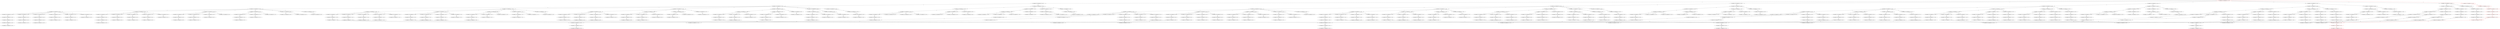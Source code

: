 strict digraph G {
  1 [ label="P8, udsRest=[5, 83], demRest=[0, 0, 0, 10, 5])" ];
  2 [ label="P9, udsRest=[5, 73], demRest=[0, 0, 0, 0, 5])" ];
  3 [ label="P7, udsRest=[5, 91], demRest=[0, 0, 8, 10, 5])" ];
  4 [ label="P6, udsRest=[5, 94], demRest=[0, 3, 8, 10, 5])" ];
  5 [ label="P5, udsRest=[5, 100], demRest=[6, 3, 8, 10, 5])" ];
  6 [ label="P4, udsRest=[5, 100], demRest=[6, 3, 8, 10, 5])" ];
  7 [ label="P7, udsRest=[4, 91], demRest=[0, 0, 8, 10, 4])" ];
  8 [ label="P8, udsRest=[4, 83], demRest=[0, 0, 0, 10, 4])" ];
  9 [ label="P6, udsRest=[4, 94], demRest=[0, 3, 8, 10, 4])" ];
  10 [ label="P5, udsRest=[4, 100], demRest=[6, 3, 8, 10, 4])" ];
  11 [ label="P7, udsRest=[3, 91], demRest=[0, 0, 8, 10, 3])" ];
  12 [ label="P8, udsRest=[3, 83], demRest=[0, 0, 0, 10, 3])" ];
  13 [ label="P6, udsRest=[3, 94], demRest=[0, 3, 8, 10, 3])" ];
  14 [ label="P5, udsRest=[3, 100], demRest=[6, 3, 8, 10, 3])" ];
  15 [ label="P6, udsRest=[2, 94], demRest=[0, 3, 8, 10, 2])" ];
  16 [ label="P7, udsRest=[2, 91], demRest=[0, 0, 8, 10, 2])" ];
  17 [ label="P5, udsRest=[2, 100], demRest=[6, 3, 8, 10, 2])" ];
  18 [ label="P6, udsRest=[1, 94], demRest=[0, 3, 8, 10, 1])" ];
  19 [ label="P7, udsRest=[1, 91], demRest=[0, 0, 8, 10, 1])" ];
  20 [ label="P5, udsRest=[1, 100], demRest=[6, 3, 8, 10, 1])" ];
  21 [ label="P5, udsRest=[0, 100], demRest=[6, 3, 8, 10, 0])" ];
  22 [ label="P6, udsRest=[0, 94], demRest=[0, 3, 8, 10, 0])" ];
  23 [ label="P3, udsRest=[5, 100], demRest=[6, 3, 8, 10, 5])" ];
  24 [ label="P7, udsRest=[4, 91], demRest=[0, 0, 8, 9, 5])" ];
  25 [ label="P8, udsRest=[4, 83], demRest=[0, 0, 0, 9, 5])" ];
  26 [ label="P6, udsRest=[4, 94], demRest=[0, 3, 8, 9, 5])" ];
  27 [ label="P5, udsRest=[4, 100], demRest=[6, 3, 8, 9, 5])" ];
  28 [ label="P4, udsRest=[4, 100], demRest=[6, 3, 8, 9, 5])" ];
  29 [ label="P6, udsRest=[3, 94], demRest=[0, 3, 8, 9, 4])" ];
  30 [ label="P7, udsRest=[3, 91], demRest=[0, 0, 8, 9, 4])" ];
  31 [ label="P5, udsRest=[3, 100], demRest=[6, 3, 8, 9, 4])" ];
  32 [ label="P6, udsRest=[2, 94], demRest=[0, 3, 8, 9, 3])" ];
  33 [ label="P7, udsRest=[2, 91], demRest=[0, 0, 8, 9, 3])" ];
  34 [ label="P5, udsRest=[2, 100], demRest=[6, 3, 8, 9, 3])" ];
  35 [ label="P6, udsRest=[1, 94], demRest=[0, 3, 8, 9, 2])" ];
  36 [ label="P7, udsRest=[1, 91], demRest=[0, 0, 8, 9, 2])" ];
  37 [ label="P5, udsRest=[1, 100], demRest=[6, 3, 8, 9, 2])" ];
  38 [ label="P5, udsRest=[0, 100], demRest=[6, 3, 8, 9, 1])" ];
  39 [ label="P6, udsRest=[0, 94], demRest=[0, 3, 8, 9, 1])" ];
  40 [ label="P6, udsRest=[3, 94], demRest=[0, 3, 8, 8, 5])" ];
  41 [ label="P7, udsRest=[3, 91], demRest=[0, 0, 8, 8, 5])" ];
  42 [ label="P5, udsRest=[3, 100], demRest=[6, 3, 8, 8, 5])" ];
  43 [ label="P4, udsRest=[3, 100], demRest=[6, 3, 8, 8, 5])" ];
  44 [ label="P6, udsRest=[2, 94], demRest=[0, 3, 8, 8, 4])" ];
  45 [ label="P7, udsRest=[2, 91], demRest=[0, 0, 8, 8, 4])" ];
  46 [ label="P5, udsRest=[2, 100], demRest=[6, 3, 8, 8, 4])" ];
  47 [ label="P5, udsRest=[1, 100], demRest=[6, 3, 8, 8, 3])" ];
  48 [ label="P6, udsRest=[1, 94], demRest=[0, 3, 8, 8, 3])" ];
  49 [ label="P5, udsRest=[0, 100], demRest=[6, 3, 8, 8, 2])" ];
  50 [ label="P6, udsRest=[2, 94], demRest=[0, 3, 8, 7, 5])" ];
  51 [ label="P7, udsRest=[2, 91], demRest=[0, 0, 8, 7, 5])" ];
  52 [ label="P5, udsRest=[2, 100], demRest=[6, 3, 8, 7, 5])" ];
  53 [ label="P4, udsRest=[2, 100], demRest=[6, 3, 8, 7, 5])" ];
  54 [ label="P5, udsRest=[1, 100], demRest=[6, 3, 8, 7, 4])" ];
  55 [ label="P6, udsRest=[1, 94], demRest=[0, 3, 8, 7, 4])" ];
  56 [ label="P5, udsRest=[0, 100], demRest=[6, 3, 8, 7, 3])" ];
  57 [ label="P4, udsRest=[1, 100], demRest=[6, 3, 8, 6, 5])" ];
  58 [ label="P5, udsRest=[1, 100], demRest=[6, 3, 8, 6, 5])" ];
  59 [ label="P5, udsRest=[0, 100], demRest=[6, 3, 8, 6, 4])" ];
  60 [ label="P4, udsRest=[0, 100], demRest=[6, 3, 8, 5, 5])" ];
  61 [ label="P5, udsRest=[0, 100], demRest=[6, 3, 8, 5, 5])" ];
  62 [ label="P2, udsRest=[5, 100], demRest=[6, 3, 8, 10, 5])" ];
  63 [ label="P7, udsRest=[4, 91], demRest=[0, 0, 7, 10, 5])" ];
  64 [ label="P8, udsRest=[4, 84], demRest=[0, 0, 0, 10, 5])" ];
  65 [ label="P6, udsRest=[4, 94], demRest=[0, 3, 7, 10, 5])" ];
  66 [ label="P5, udsRest=[4, 100], demRest=[6, 3, 7, 10, 5])" ];
  67 [ label="P4, udsRest=[4, 100], demRest=[6, 3, 7, 10, 5])" ];
  68 [ label="P7, udsRest=[3, 91], demRest=[0, 0, 7, 10, 4])" ];
  69 [ label="P8, udsRest=[3, 84], demRest=[0, 0, 0, 10, 4])" ];
  70 [ label="P6, udsRest=[3, 94], demRest=[0, 3, 7, 10, 4])" ];
  71 [ label="P5, udsRest=[3, 100], demRest=[6, 3, 7, 10, 4])" ];
  72 [ label="P6, udsRest=[2, 94], demRest=[0, 3, 7, 10, 3])" ];
  73 [ label="P7, udsRest=[2, 91], demRest=[0, 0, 7, 10, 3])" ];
  74 [ label="P5, udsRest=[2, 100], demRest=[6, 3, 7, 10, 3])" ];
  75 [ label="P6, udsRest=[1, 94], demRest=[0, 3, 7, 10, 2])" ];
  76 [ label="P7, udsRest=[1, 91], demRest=[0, 0, 7, 10, 2])" ];
  77 [ label="P5, udsRest=[1, 100], demRest=[6, 3, 7, 10, 2])" ];
  78 [ label="P5, udsRest=[0, 100], demRest=[6, 3, 7, 10, 1])" ];
  79 [ label="P6, udsRest=[0, 94], demRest=[0, 3, 7, 10, 1])" ];
  80 [ label="P3, udsRest=[4, 100], demRest=[6, 3, 7, 10, 5])" ];
  81 [ label="P7, udsRest=[3, 91], demRest=[0, 0, 7, 9, 5])" ];
  82 [ label="P8, udsRest=[3, 84], demRest=[0, 0, 0, 9, 5])" ];
  83 [ label="P6, udsRest=[3, 94], demRest=[0, 3, 7, 9, 5])" ];
  84 [ label="P5, udsRest=[3, 100], demRest=[6, 3, 7, 9, 5])" ];
  85 [ label="P4, udsRest=[3, 100], demRest=[6, 3, 7, 9, 5])" ];
  86 [ label="P6, udsRest=[2, 94], demRest=[0, 3, 7, 9, 4])" ];
  87 [ label="P7, udsRest=[2, 91], demRest=[0, 0, 7, 9, 4])" ];
  88 [ label="P5, udsRest=[2, 100], demRest=[6, 3, 7, 9, 4])" ];
  89 [ label="P6, udsRest=[1, 94], demRest=[0, 3, 7, 9, 3])" ];
  90 [ label="P7, udsRest=[1, 91], demRest=[0, 0, 7, 9, 3])" ];
  91 [ label="P5, udsRest=[1, 100], demRest=[6, 3, 7, 9, 3])" ];
  92 [ label="P5, udsRest=[0, 100], demRest=[6, 3, 7, 9, 2])" ];
  93 [ label="P6, udsRest=[0, 94], demRest=[0, 3, 7, 9, 2])" ];
  94 [ label="P6, udsRest=[2, 94], demRest=[0, 3, 7, 8, 5])" ];
  95 [ label="P7, udsRest=[2, 91], demRest=[0, 0, 7, 8, 5])" ];
  96 [ label="P5, udsRest=[2, 100], demRest=[6, 3, 7, 8, 5])" ];
  97 [ label="P4, udsRest=[2, 100], demRest=[6, 3, 7, 8, 5])" ];
  98 [ label="P5, udsRest=[1, 100], demRest=[6, 3, 7, 8, 4])" ];
  99 [ label="P6, udsRest=[1, 94], demRest=[0, 3, 7, 8, 4])" ];
  100 [ label="P5, udsRest=[0, 100], demRest=[6, 3, 7, 8, 3])" ];
  101 [ label="P5, udsRest=[1, 100], demRest=[6, 3, 7, 7, 5])" ];
  102 [ label="P6, udsRest=[1, 94], demRest=[0, 3, 7, 7, 5])" ];
  103 [ label="P4, udsRest=[1, 100], demRest=[6, 3, 7, 7, 5])" ];
  104 [ label="P5, udsRest=[0, 100], demRest=[6, 3, 7, 7, 4])" ];
  105 [ label="P4, udsRest=[0, 100], demRest=[6, 3, 7, 6, 5])" ];
  106 [ label="P5, udsRest=[0, 100], demRest=[6, 3, 7, 6, 5])" ];
  107 [ label="P7, udsRest=[3, 91], demRest=[0, 0, 6, 10, 5])" ];
  108 [ label="P8, udsRest=[3, 85], demRest=[0, 0, 0, 10, 5])" ];
  109 [ label="P6, udsRest=[3, 94], demRest=[0, 3, 6, 10, 5])" ];
  110 [ label="P5, udsRest=[3, 100], demRest=[6, 3, 6, 10, 5])" ];
  111 [ label="P4, udsRest=[3, 100], demRest=[6, 3, 6, 10, 5])" ];
  112 [ label="P6, udsRest=[2, 94], demRest=[0, 3, 6, 10, 4])" ];
  113 [ label="P7, udsRest=[2, 91], demRest=[0, 0, 6, 10, 4])" ];
  114 [ label="P5, udsRest=[2, 100], demRest=[6, 3, 6, 10, 4])" ];
  115 [ label="P6, udsRest=[1, 94], demRest=[0, 3, 6, 10, 3])" ];
  116 [ label="P7, udsRest=[1, 91], demRest=[0, 0, 6, 10, 3])" ];
  117 [ label="P5, udsRest=[1, 100], demRest=[6, 3, 6, 10, 3])" ];
  118 [ label="P5, udsRest=[0, 100], demRest=[6, 3, 6, 10, 2])" ];
  119 [ label="P6, udsRest=[0, 94], demRest=[0, 3, 6, 10, 2])" ];
  120 [ label="P3, udsRest=[3, 100], demRest=[6, 3, 6, 10, 5])" ];
  121 [ label="P6, udsRest=[2, 94], demRest=[0, 3, 6, 9, 5])" ];
  122 [ label="P7, udsRest=[2, 91], demRest=[0, 0, 6, 9, 5])" ];
  123 [ label="P5, udsRest=[2, 100], demRest=[6, 3, 6, 9, 5])" ];
  124 [ label="P4, udsRest=[2, 100], demRest=[6, 3, 6, 9, 5])" ];
  125 [ label="P6, udsRest=[1, 94], demRest=[0, 3, 6, 9, 4])" ];
  126 [ label="P7, udsRest=[1, 91], demRest=[0, 0, 6, 9, 4])" ];
  127 [ label="P5, udsRest=[1, 100], demRest=[6, 3, 6, 9, 4])" ];
  128 [ label="P5, udsRest=[0, 100], demRest=[6, 3, 6, 9, 3])" ];
  129 [ label="P6, udsRest=[0, 94], demRest=[0, 3, 6, 9, 3])" ];
  130 [ label="P5, udsRest=[1, 100], demRest=[6, 3, 6, 8, 5])" ];
  131 [ label="P6, udsRest=[1, 94], demRest=[0, 3, 6, 8, 5])" ];
  132 [ label="P4, udsRest=[1, 100], demRest=[6, 3, 6, 8, 5])" ];
  133 [ label="P5, udsRest=[0, 100], demRest=[6, 3, 6, 8, 4])" ];
  134 [ label="P4, udsRest=[0, 100], demRest=[6, 3, 6, 7, 5])" ];
  135 [ label="P5, udsRest=[0, 100], demRest=[6, 3, 6, 7, 5])" ];
  136 [ label="P7, udsRest=[2, 91], demRest=[0, 0, 5, 10, 5])" ];
  137 [ label="P8, udsRest=[2, 86], demRest=[0, 0, 0, 10, 5])" ];
  138 [ label="P6, udsRest=[2, 94], demRest=[0, 3, 5, 10, 5])" ];
  139 [ label="P5, udsRest=[2, 100], demRest=[6, 3, 5, 10, 5])" ];
  140 [ label="P4, udsRest=[2, 100], demRest=[6, 3, 5, 10, 5])" ];
  141 [ label="P6, udsRest=[1, 94], demRest=[0, 3, 5, 10, 4])" ];
  142 [ label="P7, udsRest=[1, 91], demRest=[0, 0, 5, 10, 4])" ];
  143 [ label="P5, udsRest=[1, 100], demRest=[6, 3, 5, 10, 4])" ];
  144 [ label="P5, udsRest=[0, 100], demRest=[6, 3, 5, 10, 3])" ];
  145 [ label="P6, udsRest=[0, 94], demRest=[0, 3, 5, 10, 3])" ];
  146 [ label="P3, udsRest=[2, 100], demRest=[6, 3, 5, 10, 5])" ];
  147 [ label="P6, udsRest=[1, 94], demRest=[0, 3, 5, 9, 5])" ];
  148 [ label="P7, udsRest=[1, 91], demRest=[0, 0, 5, 9, 5])" ];
  149 [ label="P5, udsRest=[1, 100], demRest=[6, 3, 5, 9, 5])" ];
  150 [ label="P4, udsRest=[1, 100], demRest=[6, 3, 5, 9, 5])" ];
  151 [ label="P5, udsRest=[0, 100], demRest=[6, 3, 5, 9, 4])" ];
  152 [ label="P6, udsRest=[0, 94], demRest=[0, 3, 5, 9, 4])" ];
  153 [ label="P4, udsRest=[0, 100], demRest=[6, 3, 5, 8, 5])" ];
  154 [ label="P5, udsRest=[0, 100], demRest=[6, 3, 5, 8, 5])" ];
  155 [ label="P6, udsRest=[1, 94], demRest=[0, 3, 4, 10, 5])" ];
  156 [ label="P7, udsRest=[1, 91], demRest=[0, 0, 4, 10, 5])" ];
  157 [ label="P5, udsRest=[1, 100], demRest=[6, 3, 4, 10, 5])" ];
  158 [ label="P4, udsRest=[1, 100], demRest=[6, 3, 4, 10, 5])" ];
  159 [ label="P5, udsRest=[0, 100], demRest=[6, 3, 4, 10, 4])" ];
  160 [ label="P6, udsRest=[0, 94], demRest=[0, 3, 4, 10, 4])" ];
  161 [ label="P3, udsRest=[1, 100], demRest=[6, 3, 4, 10, 5])" ];
  162 [ label="P5, udsRest=[0, 100], demRest=[6, 3, 4, 9, 5])" ];
  163 [ label="P6, udsRest=[0, 94], demRest=[0, 3, 4, 9, 5])" ];
  164 [ label="P4, udsRest=[0, 100], demRest=[6, 3, 4, 9, 5])" ];
  165 [ label="P5, udsRest=[0, 100], demRest=[6, 3, 3, 10, 5])" ];
  166 [ label="P6, udsRest=[0, 94], demRest=[0, 3, 3, 10, 5])" ];
  167 [ label="P4, udsRest=[0, 100], demRest=[6, 3, 3, 10, 5])" ];
  168 [ label="P3, udsRest=[0, 100], demRest=[6, 3, 3, 10, 5])" ];
  169 [ label="P1, udsRest=[5, 100], demRest=[6, 3, 8, 10, 5])" ];
  170 [ label="P6, udsRest=[4, 94], demRest=[0, 2, 8, 10, 5])" ];
  171 [ label="P7, udsRest=[4, 92], demRest=[0, 0, 8, 10, 5])" ];
  172 [ label="P5, udsRest=[4, 100], demRest=[6, 2, 8, 10, 5])" ];
  173 [ label="P4, udsRest=[4, 100], demRest=[6, 2, 8, 10, 5])" ];
  174 [ label="P5, udsRest=[3, 100], demRest=[6, 2, 8, 10, 4])" ];
  175 [ label="P5, udsRest=[2, 100], demRest=[6, 2, 8, 10, 3])" ];
  176 [ label="P5, udsRest=[1, 100], demRest=[6, 2, 8, 10, 2])" ];
  177 [ label="P3, udsRest=[4, 100], demRest=[6, 2, 8, 10, 5])" ];
  178 [ label="P4, udsRest=[3, 100], demRest=[6, 2, 8, 9, 5])" ];
  179 [ label="P5, udsRest=[3, 100], demRest=[6, 2, 8, 9, 5])" ];
  180 [ label="P5, udsRest=[2, 100], demRest=[6, 2, 8, 9, 4])" ];
  181 [ label="P4, udsRest=[2, 100], demRest=[6, 2, 8, 8, 5])" ];
  182 [ label="P5, udsRest=[2, 100], demRest=[6, 2, 8, 8, 5])" ];
  183 [ label="P2, udsRest=[4, 100], demRest=[6, 2, 8, 10, 5])" ];
  184 [ label="P4, udsRest=[3, 100], demRest=[6, 2, 7, 10, 5])" ];
  185 [ label="P5, udsRest=[3, 100], demRest=[6, 2, 7, 10, 5])" ];
  186 [ label="P5, udsRest=[2, 100], demRest=[6, 2, 7, 10, 4])" ];
  187 [ label="P5, udsRest=[1, 100], demRest=[6, 2, 7, 10, 3])" ];
  188 [ label="P3, udsRest=[3, 100], demRest=[6, 2, 7, 10, 5])" ];
  189 [ label="P4, udsRest=[2, 100], demRest=[6, 2, 7, 9, 5])" ];
  190 [ label="P5, udsRest=[2, 100], demRest=[6, 2, 7, 9, 5])" ];
  191 [ label="P4, udsRest=[2, 100], demRest=[6, 2, 6, 10, 5])" ];
  192 [ label="P5, udsRest=[2, 100], demRest=[6, 2, 6, 10, 5])" ];
  193 [ label="P5, udsRest=[1, 100], demRest=[6, 2, 6, 10, 4])" ];
  194 [ label="P3, udsRest=[2, 100], demRest=[6, 2, 6, 10, 5])" ];
  195 [ label="P4, udsRest=[1, 100], demRest=[6, 2, 5, 10, 5])" ];
  196 [ label="P5, udsRest=[1, 100], demRest=[6, 2, 5, 10, 5])" ];
  197 [ label="P3, udsRest=[1, 100], demRest=[6, 2, 5, 10, 5])" ];
  198 [ color="red" label="P0, udsRest=[5, 100], demRest=[6, 3, 8, 10, 5])" ];
  199 [ label="P9, udsRest=[4, 74], demRest=[0, 0, 0, 0, 5])" ];
  200 [ label="P10, udsRest=[4, 69], demRest=[0, 0, 0, 0, 0])" ];
  201 [ label="P6, udsRest=[4, 95], demRest=[0, 3, 8, 10, 5])" ];
  202 [ label="P5, udsRest=[4, 100], demRest=[5, 3, 8, 10, 5])" ];
  203 [ label="P4, udsRest=[4, 100], demRest=[5, 3, 8, 10, 5])" ];
  204 [ label="P7, udsRest=[3, 92], demRest=[0, 0, 8, 10, 4])" ];
  205 [ label="P6, udsRest=[3, 95], demRest=[0, 3, 8, 10, 4])" ];
  206 [ label="P5, udsRest=[3, 100], demRest=[5, 3, 8, 10, 4])" ];
  207 [ label="P7, udsRest=[2, 92], demRest=[0, 0, 8, 10, 3])" ];
  208 [ label="P8, udsRest=[2, 84], demRest=[0, 0, 0, 10, 3])" ];
  209 [ label="P6, udsRest=[2, 95], demRest=[0, 3, 8, 10, 3])" ];
  210 [ label="P5, udsRest=[2, 100], demRest=[5, 3, 8, 10, 3])" ];
  211 [ label="P6, udsRest=[1, 95], demRest=[0, 3, 8, 10, 2])" ];
  212 [ label="P7, udsRest=[1, 92], demRest=[0, 0, 8, 10, 2])" ];
  213 [ label="P5, udsRest=[1, 100], demRest=[5, 3, 8, 10, 2])" ];
  214 [ label="P6, udsRest=[0, 95], demRest=[0, 3, 8, 10, 1])" ];
  215 [ label="P7, udsRest=[0, 92], demRest=[0, 0, 8, 10, 1])" ];
  216 [ label="P5, udsRest=[0, 100], demRest=[5, 3, 8, 10, 1])" ];
  217 [ label="P3, udsRest=[4, 100], demRest=[5, 3, 8, 10, 5])" ];
  218 [ label="P7, udsRest=[3, 92], demRest=[0, 0, 8, 9, 5])" ];
  219 [ label="P6, udsRest=[3, 95], demRest=[0, 3, 8, 9, 5])" ];
  220 [ label="P5, udsRest=[3, 100], demRest=[5, 3, 8, 9, 5])" ];
  221 [ label="P4, udsRest=[3, 100], demRest=[5, 3, 8, 9, 5])" ];
  222 [ label="P6, udsRest=[2, 95], demRest=[0, 3, 8, 9, 4])" ];
  223 [ label="P7, udsRest=[2, 92], demRest=[0, 0, 8, 9, 4])" ];
  224 [ label="P5, udsRest=[2, 100], demRest=[5, 3, 8, 9, 4])" ];
  225 [ label="P6, udsRest=[1, 95], demRest=[0, 3, 8, 9, 3])" ];
  226 [ label="P7, udsRest=[1, 92], demRest=[0, 0, 8, 9, 3])" ];
  227 [ label="P5, udsRest=[1, 100], demRest=[5, 3, 8, 9, 3])" ];
  228 [ label="P6, udsRest=[0, 95], demRest=[0, 3, 8, 9, 2])" ];
  229 [ label="P7, udsRest=[0, 92], demRest=[0, 0, 8, 9, 2])" ];
  230 [ label="P5, udsRest=[0, 100], demRest=[5, 3, 8, 9, 2])" ];
  231 [ label="P6, udsRest=[2, 95], demRest=[0, 3, 8, 8, 5])" ];
  232 [ label="P7, udsRest=[2, 92], demRest=[0, 0, 8, 8, 5])" ];
  233 [ label="P5, udsRest=[2, 100], demRest=[5, 3, 8, 8, 5])" ];
  234 [ label="P4, udsRest=[2, 100], demRest=[5, 3, 8, 8, 5])" ];
  235 [ label="P6, udsRest=[1, 95], demRest=[0, 3, 8, 8, 4])" ];
  236 [ label="P7, udsRest=[1, 92], demRest=[0, 0, 8, 8, 4])" ];
  237 [ label="P5, udsRest=[1, 100], demRest=[5, 3, 8, 8, 4])" ];
  238 [ label="P5, udsRest=[0, 100], demRest=[5, 3, 8, 8, 3])" ];
  239 [ label="P6, udsRest=[0, 95], demRest=[0, 3, 8, 8, 3])" ];
  240 [ label="P6, udsRest=[1, 95], demRest=[0, 3, 8, 7, 5])" ];
  241 [ label="P7, udsRest=[1, 92], demRest=[0, 0, 8, 7, 5])" ];
  242 [ label="P5, udsRest=[1, 100], demRest=[5, 3, 8, 7, 5])" ];
  243 [ label="P4, udsRest=[1, 100], demRest=[5, 3, 8, 7, 5])" ];
  244 [ label="P5, udsRest=[0, 100], demRest=[5, 3, 8, 7, 4])" ];
  245 [ label="P6, udsRest=[0, 95], demRest=[0, 3, 8, 7, 4])" ];
  246 [ label="P4, udsRest=[0, 100], demRest=[5, 3, 8, 6, 5])" ];
  247 [ label="P5, udsRest=[0, 100], demRest=[5, 3, 8, 6, 5])" ];
  248 [ label="P2, udsRest=[4, 100], demRest=[5, 3, 8, 10, 5])" ];
  249 [ label="P7, udsRest=[3, 92], demRest=[0, 0, 7, 10, 5])" ];
  250 [ label="P6, udsRest=[3, 95], demRest=[0, 3, 7, 10, 5])" ];
  251 [ label="P5, udsRest=[3, 100], demRest=[5, 3, 7, 10, 5])" ];
  252 [ label="P4, udsRest=[3, 100], demRest=[5, 3, 7, 10, 5])" ];
  253 [ label="P7, udsRest=[2, 92], demRest=[0, 0, 7, 10, 4])" ];
  254 [ label="P8, udsRest=[2, 85], demRest=[0, 0, 0, 10, 4])" ];
  255 [ label="P6, udsRest=[2, 95], demRest=[0, 3, 7, 10, 4])" ];
  256 [ label="P5, udsRest=[2, 100], demRest=[5, 3, 7, 10, 4])" ];
  257 [ label="P6, udsRest=[1, 95], demRest=[0, 3, 7, 10, 3])" ];
  258 [ label="P7, udsRest=[1, 92], demRest=[0, 0, 7, 10, 3])" ];
  259 [ label="P5, udsRest=[1, 100], demRest=[5, 3, 7, 10, 3])" ];
  260 [ label="P6, udsRest=[0, 95], demRest=[0, 3, 7, 10, 2])" ];
  261 [ label="P7, udsRest=[0, 92], demRest=[0, 0, 7, 10, 2])" ];
  262 [ label="P5, udsRest=[0, 100], demRest=[5, 3, 7, 10, 2])" ];
  263 [ label="P3, udsRest=[3, 100], demRest=[5, 3, 7, 10, 5])" ];
  264 [ label="P7, udsRest=[2, 92], demRest=[0, 0, 7, 9, 5])" ];
  265 [ label="P8, udsRest=[2, 85], demRest=[0, 0, 0, 9, 5])" ];
  266 [ label="P6, udsRest=[2, 95], demRest=[0, 3, 7, 9, 5])" ];
  267 [ label="P5, udsRest=[2, 100], demRest=[5, 3, 7, 9, 5])" ];
  268 [ label="P4, udsRest=[2, 100], demRest=[5, 3, 7, 9, 5])" ];
  269 [ label="P6, udsRest=[1, 95], demRest=[0, 3, 7, 9, 4])" ];
  270 [ label="P7, udsRest=[1, 92], demRest=[0, 0, 7, 9, 4])" ];
  271 [ label="P5, udsRest=[1, 100], demRest=[5, 3, 7, 9, 4])" ];
  272 [ label="P6, udsRest=[0, 95], demRest=[0, 3, 7, 9, 3])" ];
  273 [ label="P7, udsRest=[0, 92], demRest=[0, 0, 7, 9, 3])" ];
  274 [ label="P5, udsRest=[0, 100], demRest=[5, 3, 7, 9, 3])" ];
  275 [ label="P6, udsRest=[1, 95], demRest=[0, 3, 7, 8, 5])" ];
  276 [ label="P7, udsRest=[1, 92], demRest=[0, 0, 7, 8, 5])" ];
  277 [ label="P5, udsRest=[1, 100], demRest=[5, 3, 7, 8, 5])" ];
  278 [ label="P4, udsRest=[1, 100], demRest=[5, 3, 7, 8, 5])" ];
  279 [ label="P5, udsRest=[0, 100], demRest=[5, 3, 7, 8, 4])" ];
  280 [ label="P6, udsRest=[0, 95], demRest=[0, 3, 7, 8, 4])" ];
  281 [ label="P5, udsRest=[0, 100], demRest=[5, 3, 7, 7, 5])" ];
  282 [ label="P6, udsRest=[0, 95], demRest=[0, 3, 7, 7, 5])" ];
  283 [ label="P4, udsRest=[0, 100], demRest=[5, 3, 7, 7, 5])" ];
  284 [ label="P7, udsRest=[2, 92], demRest=[0, 0, 6, 10, 5])" ];
  285 [ label="P6, udsRest=[2, 95], demRest=[0, 3, 6, 10, 5])" ];
  286 [ label="P5, udsRest=[2, 100], demRest=[5, 3, 6, 10, 5])" ];
  287 [ label="P4, udsRest=[2, 100], demRest=[5, 3, 6, 10, 5])" ];
  288 [ label="P6, udsRest=[1, 95], demRest=[0, 3, 6, 10, 4])" ];
  289 [ label="P7, udsRest=[1, 92], demRest=[0, 0, 6, 10, 4])" ];
  290 [ label="P5, udsRest=[1, 100], demRest=[5, 3, 6, 10, 4])" ];
  291 [ label="P6, udsRest=[0, 95], demRest=[0, 3, 6, 10, 3])" ];
  292 [ label="P7, udsRest=[0, 92], demRest=[0, 0, 6, 10, 3])" ];
  293 [ label="P5, udsRest=[0, 100], demRest=[5, 3, 6, 10, 3])" ];
  294 [ label="P3, udsRest=[2, 100], demRest=[5, 3, 6, 10, 5])" ];
  295 [ label="P6, udsRest=[1, 95], demRest=[0, 3, 6, 9, 5])" ];
  296 [ label="P7, udsRest=[1, 92], demRest=[0, 0, 6, 9, 5])" ];
  297 [ label="P5, udsRest=[1, 100], demRest=[5, 3, 6, 9, 5])" ];
  298 [ label="P4, udsRest=[1, 100], demRest=[5, 3, 6, 9, 5])" ];
  299 [ label="P6, udsRest=[0, 95], demRest=[0, 3, 6, 9, 4])" ];
  300 [ label="P7, udsRest=[0, 92], demRest=[0, 0, 6, 9, 4])" ];
  301 [ label="P5, udsRest=[0, 100], demRest=[5, 3, 6, 9, 4])" ];
  302 [ label="P5, udsRest=[0, 100], demRest=[5, 3, 6, 8, 5])" ];
  303 [ label="P6, udsRest=[0, 95], demRest=[0, 3, 6, 8, 5])" ];
  304 [ label="P4, udsRest=[0, 100], demRest=[5, 3, 6, 8, 5])" ];
  305 [ label="P7, udsRest=[1, 92], demRest=[0, 0, 5, 10, 5])" ];
  306 [ label="P8, udsRest=[1, 87], demRest=[0, 0, 0, 10, 5])" ];
  307 [ label="P6, udsRest=[1, 95], demRest=[0, 3, 5, 10, 5])" ];
  308 [ label="P5, udsRest=[1, 100], demRest=[5, 3, 5, 10, 5])" ];
  309 [ label="P4, udsRest=[1, 100], demRest=[5, 3, 5, 10, 5])" ];
  310 [ label="P6, udsRest=[0, 95], demRest=[0, 3, 5, 10, 4])" ];
  311 [ label="P7, udsRest=[0, 92], demRest=[0, 0, 5, 10, 4])" ];
  312 [ label="P5, udsRest=[0, 100], demRest=[5, 3, 5, 10, 4])" ];
  313 [ label="P3, udsRest=[1, 100], demRest=[5, 3, 5, 10, 5])" ];
  314 [ label="P6, udsRest=[0, 95], demRest=[0, 3, 5, 9, 5])" ];
  315 [ label="P7, udsRest=[0, 92], demRest=[0, 0, 5, 9, 5])" ];
  316 [ label="P5, udsRest=[0, 100], demRest=[5, 3, 5, 9, 5])" ];
  317 [ label="P4, udsRest=[0, 100], demRest=[5, 3, 5, 9, 5])" ];
  318 [ label="P6, udsRest=[0, 95], demRest=[0, 3, 4, 10, 5])" ];
  319 [ label="P7, udsRest=[0, 92], demRest=[0, 0, 4, 10, 5])" ];
  320 [ label="P5, udsRest=[0, 100], demRest=[5, 3, 4, 10, 5])" ];
  321 [ label="P4, udsRest=[0, 100], demRest=[5, 3, 4, 10, 5])" ];
  322 [ label="P3, udsRest=[0, 100], demRest=[5, 3, 4, 10, 5])" ];
  323 [ label="P1, udsRest=[4, 100], demRest=[5, 3, 8, 10, 5])" ];
  324 [ label="P6, udsRest=[3, 95], demRest=[0, 2, 8, 10, 5])" ];
  325 [ label="P7, udsRest=[3, 93], demRest=[0, 0, 8, 10, 5])" ];
  326 [ label="P5, udsRest=[3, 100], demRest=[5, 2, 8, 10, 5])" ];
  327 [ label="P4, udsRest=[3, 100], demRest=[5, 2, 8, 10, 5])" ];
  328 [ label="P5, udsRest=[2, 100], demRest=[5, 2, 8, 10, 4])" ];
  329 [ label="P5, udsRest=[1, 100], demRest=[5, 2, 8, 10, 3])" ];
  330 [ label="P3, udsRest=[3, 100], demRest=[5, 2, 8, 10, 5])" ];
  331 [ label="P4, udsRest=[2, 100], demRest=[5, 2, 8, 9, 5])" ];
  332 [ label="P5, udsRest=[2, 100], demRest=[5, 2, 8, 9, 5])" ];
  333 [ label="P5, udsRest=[1, 100], demRest=[5, 2, 8, 9, 4])" ];
  334 [ label="P2, udsRest=[3, 100], demRest=[5, 2, 8, 10, 5])" ];
  335 [ label="P4, udsRest=[2, 100], demRest=[5, 2, 7, 10, 5])" ];
  336 [ label="P5, udsRest=[2, 100], demRest=[5, 2, 7, 10, 5])" ];
  337 [ label="P5, udsRest=[1, 100], demRest=[5, 2, 7, 10, 4])" ];
  338 [ label="P3, udsRest=[2, 100], demRest=[5, 2, 7, 10, 5])" ];
  339 [ label="P4, udsRest=[1, 100], demRest=[5, 2, 7, 9, 5])" ];
  340 [ label="P5, udsRest=[1, 100], demRest=[5, 2, 7, 9, 5])" ];
  341 [ label="P4, udsRest=[1, 100], demRest=[5, 2, 6, 10, 5])" ];
  342 [ label="P5, udsRest=[1, 100], demRest=[5, 2, 6, 10, 5])" ];
  343 [ label="P3, udsRest=[1, 100], demRest=[5, 2, 6, 10, 5])" ];
  344 [ label="P9, udsRest=[3, 75], demRest=[0, 0, 0, 0, 5])" ];
  345 [ label="P10, udsRest=[3, 70], demRest=[0, 0, 0, 0, 0])" ];
  346 [ label="P6, udsRest=[3, 96], demRest=[0, 3, 8, 10, 5])" ];
  347 [ label="P5, udsRest=[3, 100], demRest=[4, 3, 8, 10, 5])" ];
  348 [ label="P4, udsRest=[3, 100], demRest=[4, 3, 8, 10, 5])" ];
  349 [ label="P7, udsRest=[2, 93], demRest=[0, 0, 8, 10, 4])" ];
  350 [ label="P6, udsRest=[2, 96], demRest=[0, 3, 8, 10, 4])" ];
  351 [ label="P5, udsRest=[2, 100], demRest=[4, 3, 8, 10, 4])" ];
  352 [ label="P7, udsRest=[1, 93], demRest=[0, 0, 8, 10, 3])" ];
  353 [ label="P8, udsRest=[1, 85], demRest=[0, 0, 0, 10, 3])" ];
  354 [ label="P6, udsRest=[1, 96], demRest=[0, 3, 8, 10, 3])" ];
  355 [ label="P5, udsRest=[1, 100], demRest=[4, 3, 8, 10, 3])" ];
  356 [ label="P6, udsRest=[0, 96], demRest=[0, 3, 8, 10, 2])" ];
  357 [ label="P7, udsRest=[0, 93], demRest=[0, 0, 8, 10, 2])" ];
  358 [ label="P5, udsRest=[0, 100], demRest=[4, 3, 8, 10, 2])" ];
  359 [ label="P3, udsRest=[3, 100], demRest=[4, 3, 8, 10, 5])" ];
  360 [ label="P7, udsRest=[2, 93], demRest=[0, 0, 8, 9, 5])" ];
  361 [ label="P6, udsRest=[2, 96], demRest=[0, 3, 8, 9, 5])" ];
  362 [ label="P5, udsRest=[2, 100], demRest=[4, 3, 8, 9, 5])" ];
  363 [ label="P4, udsRest=[2, 100], demRest=[4, 3, 8, 9, 5])" ];
  364 [ label="P6, udsRest=[1, 96], demRest=[0, 3, 8, 9, 4])" ];
  365 [ label="P7, udsRest=[1, 93], demRest=[0, 0, 8, 9, 4])" ];
  366 [ label="P5, udsRest=[1, 100], demRest=[4, 3, 8, 9, 4])" ];
  367 [ label="P6, udsRest=[0, 96], demRest=[0, 3, 8, 9, 3])" ];
  368 [ label="P7, udsRest=[0, 93], demRest=[0, 0, 8, 9, 3])" ];
  369 [ label="P5, udsRest=[0, 100], demRest=[4, 3, 8, 9, 3])" ];
  370 [ label="P6, udsRest=[1, 96], demRest=[0, 3, 8, 8, 5])" ];
  371 [ label="P7, udsRest=[1, 93], demRest=[0, 0, 8, 8, 5])" ];
  372 [ label="P5, udsRest=[1, 100], demRest=[4, 3, 8, 8, 5])" ];
  373 [ label="P4, udsRest=[1, 100], demRest=[4, 3, 8, 8, 5])" ];
  374 [ label="P6, udsRest=[0, 96], demRest=[0, 3, 8, 8, 4])" ];
  375 [ label="P7, udsRest=[0, 93], demRest=[0, 0, 8, 8, 4])" ];
  376 [ label="P5, udsRest=[0, 100], demRest=[4, 3, 8, 8, 4])" ];
  377 [ label="P6, udsRest=[0, 96], demRest=[0, 3, 8, 7, 5])" ];
  378 [ label="P7, udsRest=[0, 93], demRest=[0, 0, 8, 7, 5])" ];
  379 [ label="P5, udsRest=[0, 100], demRest=[4, 3, 8, 7, 5])" ];
  380 [ label="P4, udsRest=[0, 100], demRest=[4, 3, 8, 7, 5])" ];
  381 [ label="P2, udsRest=[3, 100], demRest=[4, 3, 8, 10, 5])" ];
  382 [ label="P7, udsRest=[2, 93], demRest=[0, 0, 7, 10, 5])" ];
  383 [ label="P6, udsRest=[2, 96], demRest=[0, 3, 7, 10, 5])" ];
  384 [ label="P5, udsRest=[2, 100], demRest=[4, 3, 7, 10, 5])" ];
  385 [ label="P4, udsRest=[2, 100], demRest=[4, 3, 7, 10, 5])" ];
  386 [ label="P7, udsRest=[1, 93], demRest=[0, 0, 7, 10, 4])" ];
  387 [ label="P8, udsRest=[1, 86], demRest=[0, 0, 0, 10, 4])" ];
  388 [ label="P6, udsRest=[1, 96], demRest=[0, 3, 7, 10, 4])" ];
  389 [ label="P5, udsRest=[1, 100], demRest=[4, 3, 7, 10, 4])" ];
  390 [ label="P6, udsRest=[0, 96], demRest=[0, 3, 7, 10, 3])" ];
  391 [ label="P7, udsRest=[0, 93], demRest=[0, 0, 7, 10, 3])" ];
  392 [ label="P5, udsRest=[0, 100], demRest=[4, 3, 7, 10, 3])" ];
  393 [ label="P3, udsRest=[2, 100], demRest=[4, 3, 7, 10, 5])" ];
  394 [ label="P7, udsRest=[1, 93], demRest=[0, 0, 7, 9, 5])" ];
  395 [ label="P8, udsRest=[1, 86], demRest=[0, 0, 0, 9, 5])" ];
  396 [ label="P6, udsRest=[1, 96], demRest=[0, 3, 7, 9, 5])" ];
  397 [ label="P5, udsRest=[1, 100], demRest=[4, 3, 7, 9, 5])" ];
  398 [ label="P4, udsRest=[1, 100], demRest=[4, 3, 7, 9, 5])" ];
  399 [ label="P6, udsRest=[0, 96], demRest=[0, 3, 7, 9, 4])" ];
  400 [ label="P7, udsRest=[0, 93], demRest=[0, 0, 7, 9, 4])" ];
  401 [ label="P5, udsRest=[0, 100], demRest=[4, 3, 7, 9, 4])" ];
  402 [ label="P6, udsRest=[0, 96], demRest=[0, 3, 7, 8, 5])" ];
  403 [ label="P7, udsRest=[0, 93], demRest=[0, 0, 7, 8, 5])" ];
  404 [ label="P5, udsRest=[0, 100], demRest=[4, 3, 7, 8, 5])" ];
  405 [ label="P4, udsRest=[0, 100], demRest=[4, 3, 7, 8, 5])" ];
  406 [ label="P7, udsRest=[1, 93], demRest=[0, 0, 6, 10, 5])" ];
  407 [ label="P6, udsRest=[1, 96], demRest=[0, 3, 6, 10, 5])" ];
  408 [ label="P5, udsRest=[1, 100], demRest=[4, 3, 6, 10, 5])" ];
  409 [ label="P4, udsRest=[1, 100], demRest=[4, 3, 6, 10, 5])" ];
  410 [ label="P6, udsRest=[0, 96], demRest=[0, 3, 6, 10, 4])" ];
  411 [ label="P7, udsRest=[0, 93], demRest=[0, 0, 6, 10, 4])" ];
  412 [ label="P5, udsRest=[0, 100], demRest=[4, 3, 6, 10, 4])" ];
  413 [ label="P3, udsRest=[1, 100], demRest=[4, 3, 6, 10, 5])" ];
  414 [ label="P6, udsRest=[0, 96], demRest=[0, 3, 6, 9, 5])" ];
  415 [ label="P7, udsRest=[0, 93], demRest=[0, 0, 6, 9, 5])" ];
  416 [ label="P5, udsRest=[0, 100], demRest=[4, 3, 6, 9, 5])" ];
  417 [ label="P4, udsRest=[0, 100], demRest=[4, 3, 6, 9, 5])" ];
  418 [ label="P7, udsRest=[0, 93], demRest=[0, 0, 5, 10, 5])" ];
  419 [ color="red" label="P8, udsRest=[0, 88], demRest=[0, 0, 0, 10, 5])" ];
  420 [ label="P6, udsRest=[0, 96], demRest=[0, 3, 5, 10, 5])" ];
  421 [ label="P5, udsRest=[0, 100], demRest=[4, 3, 5, 10, 5])" ];
  422 [ label="P4, udsRest=[0, 100], demRest=[4, 3, 5, 10, 5])" ];
  423 [ label="P3, udsRest=[0, 100], demRest=[4, 3, 5, 10, 5])" ];
  424 [ label="P1, udsRest=[3, 100], demRest=[4, 3, 8, 10, 5])" ];
  425 [ label="P6, udsRest=[2, 96], demRest=[0, 2, 8, 10, 5])" ];
  426 [ label="P7, udsRest=[2, 94], demRest=[0, 0, 8, 10, 5])" ];
  427 [ label="P5, udsRest=[2, 100], demRest=[4, 2, 8, 10, 5])" ];
  428 [ label="P4, udsRest=[2, 100], demRest=[4, 2, 8, 10, 5])" ];
  429 [ label="P5, udsRest=[1, 100], demRest=[4, 2, 8, 10, 4])" ];
  430 [ label="P5, udsRest=[0, 100], demRest=[4, 2, 8, 10, 3])" ];
  431 [ label="P3, udsRest=[2, 100], demRest=[4, 2, 8, 10, 5])" ];
  432 [ label="P4, udsRest=[1, 100], demRest=[4, 2, 8, 9, 5])" ];
  433 [ label="P5, udsRest=[1, 100], demRest=[4, 2, 8, 9, 5])" ];
  434 [ label="P2, udsRest=[2, 100], demRest=[4, 2, 8, 10, 5])" ];
  435 [ label="P4, udsRest=[1, 100], demRest=[4, 2, 7, 10, 5])" ];
  436 [ label="P5, udsRest=[1, 100], demRest=[4, 2, 7, 10, 5])" ];
  437 [ label="P5, udsRest=[0, 100], demRest=[4, 2, 7, 10, 4])" ];
  438 [ label="P3, udsRest=[1, 100], demRest=[4, 2, 7, 10, 5])" ];
  439 [ label="P4, udsRest=[0, 100], demRest=[4, 2, 6, 10, 5])" ];
  440 [ label="P5, udsRest=[0, 100], demRest=[4, 2, 6, 10, 5])" ];
  441 [ label="P3, udsRest=[0, 100], demRest=[4, 2, 6, 10, 5])" ];
  442 [ label="P9, udsRest=[2, 76], demRest=[0, 0, 0, 0, 5])" ];
  443 [ label="P10, udsRest=[2, 71], demRest=[0, 0, 0, 0, 0])" ];
  444 [ label="P6, udsRest=[2, 97], demRest=[0, 3, 8, 10, 5])" ];
  445 [ label="P5, udsRest=[2, 100], demRest=[3, 3, 8, 10, 5])" ];
  446 [ label="P4, udsRest=[2, 100], demRest=[3, 3, 8, 10, 5])" ];
  447 [ label="P7, udsRest=[1, 94], demRest=[0, 0, 8, 10, 4])" ];
  448 [ label="P6, udsRest=[1, 97], demRest=[0, 3, 8, 10, 4])" ];
  449 [ label="P5, udsRest=[1, 100], demRest=[3, 3, 8, 10, 4])" ];
  450 [ label="P7, udsRest=[0, 94], demRest=[0, 0, 8, 10, 3])" ];
  451 [ label="P8, udsRest=[0, 86], demRest=[0, 0, 0, 10, 3])" ];
  452 [ label="P6, udsRest=[0, 97], demRest=[0, 3, 8, 10, 3])" ];
  453 [ label="P5, udsRest=[0, 100], demRest=[3, 3, 8, 10, 3])" ];
  454 [ label="P3, udsRest=[2, 100], demRest=[3, 3, 8, 10, 5])" ];
  455 [ label="P7, udsRest=[1, 94], demRest=[0, 0, 8, 9, 5])" ];
  456 [ label="P6, udsRest=[1, 97], demRest=[0, 3, 8, 9, 5])" ];
  457 [ label="P5, udsRest=[1, 100], demRest=[3, 3, 8, 9, 5])" ];
  458 [ label="P4, udsRest=[1, 100], demRest=[3, 3, 8, 9, 5])" ];
  459 [ label="P6, udsRest=[0, 97], demRest=[0, 3, 8, 9, 4])" ];
  460 [ label="P7, udsRest=[0, 94], demRest=[0, 0, 8, 9, 4])" ];
  461 [ label="P5, udsRest=[0, 100], demRest=[3, 3, 8, 9, 4])" ];
  462 [ label="P6, udsRest=[0, 97], demRest=[0, 3, 8, 8, 5])" ];
  463 [ label="P7, udsRest=[0, 94], demRest=[0, 0, 8, 8, 5])" ];
  464 [ label="P5, udsRest=[0, 100], demRest=[3, 3, 8, 8, 5])" ];
  465 [ label="P4, udsRest=[0, 100], demRest=[3, 3, 8, 8, 5])" ];
  466 [ label="P2, udsRest=[2, 100], demRest=[3, 3, 8, 10, 5])" ];
  467 [ label="P7, udsRest=[1, 94], demRest=[0, 0, 7, 10, 5])" ];
  468 [ label="P6, udsRest=[1, 97], demRest=[0, 3, 7, 10, 5])" ];
  469 [ label="P5, udsRest=[1, 100], demRest=[3, 3, 7, 10, 5])" ];
  470 [ label="P4, udsRest=[1, 100], demRest=[3, 3, 7, 10, 5])" ];
  471 [ label="P7, udsRest=[0, 94], demRest=[0, 0, 7, 10, 4])" ];
  472 [ label="P8, udsRest=[0, 87], demRest=[0, 0, 0, 10, 4])" ];
  473 [ label="P6, udsRest=[0, 97], demRest=[0, 3, 7, 10, 4])" ];
  474 [ label="P5, udsRest=[0, 100], demRest=[3, 3, 7, 10, 4])" ];
  475 [ label="P3, udsRest=[1, 100], demRest=[3, 3, 7, 10, 5])" ];
  476 [ label="P7, udsRest=[0, 94], demRest=[0, 0, 7, 9, 5])" ];
  477 [ label="P8, udsRest=[0, 87], demRest=[0, 0, 0, 9, 5])" ];
  478 [ label="P6, udsRest=[0, 97], demRest=[0, 3, 7, 9, 5])" ];
  479 [ label="P5, udsRest=[0, 100], demRest=[3, 3, 7, 9, 5])" ];
  480 [ label="P4, udsRest=[0, 100], demRest=[3, 3, 7, 9, 5])" ];
  481 [ label="P7, udsRest=[0, 94], demRest=[0, 0, 6, 10, 5])" ];
  482 [ label="P6, udsRest=[0, 97], demRest=[0, 3, 6, 10, 5])" ];
  483 [ label="P5, udsRest=[0, 100], demRest=[3, 3, 6, 10, 5])" ];
  484 [ label="P4, udsRest=[0, 100], demRest=[3, 3, 6, 10, 5])" ];
  485 [ label="P3, udsRest=[0, 100], demRest=[3, 3, 6, 10, 5])" ];
  486 [ label="P1, udsRest=[2, 100], demRest=[3, 3, 8, 10, 5])" ];
  487 [ label="P6, udsRest=[1, 97], demRest=[0, 2, 8, 10, 5])" ];
  488 [ label="P7, udsRest=[1, 95], demRest=[0, 0, 8, 10, 5])" ];
  489 [ label="P5, udsRest=[1, 100], demRest=[3, 2, 8, 10, 5])" ];
  490 [ label="P4, udsRest=[1, 100], demRest=[3, 2, 8, 10, 5])" ];
  491 [ label="P5, udsRest=[0, 100], demRest=[3, 2, 8, 10, 4])" ];
  492 [ label="P3, udsRest=[1, 100], demRest=[3, 2, 8, 10, 5])" ];
  493 [ label="P4, udsRest=[0, 100], demRest=[3, 2, 8, 9, 5])" ];
  494 [ label="P5, udsRest=[0, 100], demRest=[3, 2, 8, 9, 5])" ];
  495 [ label="P2, udsRest=[1, 100], demRest=[3, 2, 8, 10, 5])" ];
  496 [ label="P4, udsRest=[0, 100], demRest=[3, 2, 7, 10, 5])" ];
  497 [ label="P5, udsRest=[0, 100], demRest=[3, 2, 7, 10, 5])" ];
  498 [ label="P3, udsRest=[0, 100], demRest=[3, 2, 7, 10, 5])" ];
  499 [ label="P9, udsRest=[1, 77], demRest=[0, 0, 0, 0, 5])" ];
  500 [ label="P10, udsRest=[1, 72], demRest=[0, 0, 0, 0, 0])" ];
  501 [ label="P6, udsRest=[1, 98], demRest=[0, 3, 8, 10, 5])" ];
  502 [ label="P5, udsRest=[1, 100], demRest=[2, 3, 8, 10, 5])" ];
  503 [ label="P4, udsRest=[1, 100], demRest=[2, 3, 8, 10, 5])" ];
  504 [ label="P7, udsRest=[0, 95], demRest=[0, 0, 8, 10, 4])" ];
  505 [ label="P6, udsRest=[0, 98], demRest=[0, 3, 8, 10, 4])" ];
  506 [ label="P5, udsRest=[0, 100], demRest=[2, 3, 8, 10, 4])" ];
  507 [ label="P3, udsRest=[1, 100], demRest=[2, 3, 8, 10, 5])" ];
  508 [ label="P7, udsRest=[0, 95], demRest=[0, 0, 8, 9, 5])" ];
  509 [ label="P6, udsRest=[0, 98], demRest=[0, 3, 8, 9, 5])" ];
  510 [ label="P5, udsRest=[0, 100], demRest=[2, 3, 8, 9, 5])" ];
  511 [ label="P4, udsRest=[0, 100], demRest=[2, 3, 8, 9, 5])" ];
  512 [ label="P2, udsRest=[1, 100], demRest=[2, 3, 8, 10, 5])" ];
  513 [ label="P7, udsRest=[0, 95], demRest=[0, 0, 7, 10, 5])" ];
  514 [ label="P6, udsRest=[0, 98], demRest=[0, 3, 7, 10, 5])" ];
  515 [ label="P5, udsRest=[0, 100], demRest=[2, 3, 7, 10, 5])" ];
  516 [ label="P4, udsRest=[0, 100], demRest=[2, 3, 7, 10, 5])" ];
  517 [ label="P3, udsRest=[0, 100], demRest=[2, 3, 7, 10, 5])" ];
  518 [ label="P1, udsRest=[1, 100], demRest=[2, 3, 8, 10, 5])" ];
  519 [ label="P6, udsRest=[0, 98], demRest=[0, 2, 8, 10, 5])" ];
  520 [ color="red" label="P7, udsRest=[0, 96], demRest=[0, 0, 8, 10, 5])" ];
  521 [ label="P5, udsRest=[0, 100], demRest=[2, 2, 8, 10, 5])" ];
  522 [ label="P4, udsRest=[0, 100], demRest=[2, 2, 8, 10, 5])" ];
  523 [ label="P3, udsRest=[0, 100], demRest=[2, 2, 8, 10, 5])" ];
  524 [ label="P2, udsRest=[0, 100], demRest=[2, 2, 8, 10, 5])" ];
  525 [ color="red" label="P9, udsRest=[0, 78], demRest=[0, 0, 0, 0, 5])" ];
  526 [ color="red" label="P10, udsRest=[0, 73], demRest=[0, 0, 0, 0, 0])" ];
  527 [ color="red" label="P6, udsRest=[0, 99], demRest=[0, 3, 8, 10, 5])" ];
  528 [ color="red" label="P5, udsRest=[0, 100], demRest=[1, 3, 8, 10, 5])" ];
  529 [ color="red" label="P4, udsRest=[0, 100], demRest=[1, 3, 8, 10, 5])" ];
  530 [ color="red" label="P3, udsRest=[0, 100], demRest=[1, 3, 8, 10, 5])" ];
  531 [ color="red" label="P2, udsRest=[0, 100], demRest=[1, 3, 8, 10, 5])" ];
  532 [ color="red" label="P1, udsRest=[0, 100], demRest=[1, 3, 8, 10, 5])" ];
  1 -> 2 [ label="10" ];
  3 -> 1 [ label="8" ];
  4 -> 3 [ label="3" ];
  5 -> 4 [ label="6" ];
  6 -> 5 [ label="0" ];
  7 -> 8 [ label="8" ];
  9 -> 7 [ label="3" ];
  10 -> 9 [ label="6" ];
  6 -> 10 [ label="1" ];
  11 -> 12 [ label="8" ];
  13 -> 11 [ label="3" ];
  14 -> 13 [ label="6" ];
  6 -> 14 [ label="2" ];
  15 -> 16 [ label="3" ];
  17 -> 15 [ label="6" ];
  6 -> 17 [ label="3" ];
  18 -> 19 [ label="3" ];
  20 -> 18 [ label="6" ];
  6 -> 20 [ label="4" ];
  21 -> 22 [ label="6" ];
  6 -> 21 [ label="5" ];
  23 -> 6 [ label="0" ];
  24 -> 25 [ label="8" ];
  26 -> 24 [ label="3" ];
  27 -> 26 [ label="6" ];
  28 -> 27 [ label="0" ];
  29 -> 30 [ label="3" ];
  31 -> 29 [ label="6" ];
  28 -> 31 [ label="1" ];
  32 -> 33 [ label="3" ];
  34 -> 32 [ label="6" ];
  28 -> 34 [ label="2" ];
  35 -> 36 [ label="3" ];
  37 -> 35 [ label="6" ];
  28 -> 37 [ label="3" ];
  38 -> 39 [ label="6" ];
  28 -> 38 [ label="4" ];
  23 -> 28 [ label="1" ];
  40 -> 41 [ label="3" ];
  42 -> 40 [ label="6" ];
  43 -> 42 [ label="0" ];
  44 -> 45 [ label="3" ];
  46 -> 44 [ label="6" ];
  43 -> 46 [ label="1" ];
  47 -> 48 [ label="6" ];
  43 -> 47 [ label="2" ];
  43 -> 49 [ label="3" ];
  23 -> 43 [ label="2" ];
  50 -> 51 [ label="3" ];
  52 -> 50 [ label="6" ];
  53 -> 52 [ label="0" ];
  54 -> 55 [ label="6" ];
  53 -> 54 [ label="1" ];
  53 -> 56 [ label="2" ];
  23 -> 53 [ label="3" ];
  57 -> 58 [ label="0" ];
  57 -> 59 [ label="1" ];
  23 -> 57 [ label="4" ];
  60 -> 61 [ label="0" ];
  23 -> 60 [ label="5" ];
  62 -> 23 [ label="0" ];
  63 -> 64 [ label="7" ];
  65 -> 63 [ label="3" ];
  66 -> 65 [ label="6" ];
  67 -> 66 [ label="0" ];
  68 -> 69 [ label="7" ];
  70 -> 68 [ label="3" ];
  71 -> 70 [ label="6" ];
  67 -> 71 [ label="1" ];
  72 -> 73 [ label="3" ];
  74 -> 72 [ label="6" ];
  67 -> 74 [ label="2" ];
  75 -> 76 [ label="3" ];
  77 -> 75 [ label="6" ];
  67 -> 77 [ label="3" ];
  78 -> 79 [ label="6" ];
  67 -> 78 [ label="4" ];
  80 -> 67 [ label="0" ];
  81 -> 82 [ label="7" ];
  83 -> 81 [ label="3" ];
  84 -> 83 [ label="6" ];
  85 -> 84 [ label="0" ];
  86 -> 87 [ label="3" ];
  88 -> 86 [ label="6" ];
  85 -> 88 [ label="1" ];
  89 -> 90 [ label="3" ];
  91 -> 89 [ label="6" ];
  85 -> 91 [ label="2" ];
  92 -> 93 [ label="6" ];
  85 -> 92 [ label="3" ];
  80 -> 85 [ label="1" ];
  94 -> 95 [ label="3" ];
  96 -> 94 [ label="6" ];
  97 -> 96 [ label="0" ];
  98 -> 99 [ label="6" ];
  97 -> 98 [ label="1" ];
  97 -> 100 [ label="2" ];
  80 -> 97 [ label="2" ];
  101 -> 102 [ label="6" ];
  103 -> 101 [ label="0" ];
  103 -> 104 [ label="1" ];
  80 -> 103 [ label="3" ];
  105 -> 106 [ label="0" ];
  80 -> 105 [ label="4" ];
  62 -> 80 [ label="1" ];
  107 -> 108 [ label="6" ];
  109 -> 107 [ label="3" ];
  110 -> 109 [ label="6" ];
  111 -> 110 [ label="0" ];
  112 -> 113 [ label="3" ];
  114 -> 112 [ label="6" ];
  111 -> 114 [ label="1" ];
  115 -> 116 [ label="3" ];
  117 -> 115 [ label="6" ];
  111 -> 117 [ label="2" ];
  118 -> 119 [ label="6" ];
  111 -> 118 [ label="3" ];
  120 -> 111 [ label="0" ];
  121 -> 122 [ label="3" ];
  123 -> 121 [ label="6" ];
  124 -> 123 [ label="0" ];
  125 -> 126 [ label="3" ];
  127 -> 125 [ label="6" ];
  124 -> 127 [ label="1" ];
  128 -> 129 [ label="6" ];
  124 -> 128 [ label="2" ];
  120 -> 124 [ label="1" ];
  130 -> 131 [ label="6" ];
  132 -> 130 [ label="0" ];
  132 -> 133 [ label="1" ];
  120 -> 132 [ label="2" ];
  134 -> 135 [ label="0" ];
  120 -> 134 [ label="3" ];
  62 -> 120 [ label="2" ];
  136 -> 137 [ label="5" ];
  138 -> 136 [ label="3" ];
  139 -> 138 [ label="6" ];
  140 -> 139 [ label="0" ];
  141 -> 142 [ label="3" ];
  143 -> 141 [ label="6" ];
  140 -> 143 [ label="1" ];
  144 -> 145 [ label="6" ];
  140 -> 144 [ label="2" ];
  146 -> 140 [ label="0" ];
  147 -> 148 [ label="3" ];
  149 -> 147 [ label="6" ];
  150 -> 149 [ label="0" ];
  151 -> 152 [ label="6" ];
  150 -> 151 [ label="1" ];
  146 -> 150 [ label="1" ];
  153 -> 154 [ label="0" ];
  146 -> 153 [ label="2" ];
  62 -> 146 [ label="3" ];
  155 -> 156 [ label="3" ];
  157 -> 155 [ label="6" ];
  158 -> 157 [ label="0" ];
  159 -> 160 [ label="6" ];
  158 -> 159 [ label="1" ];
  161 -> 158 [ label="0" ];
  162 -> 163 [ label="6" ];
  164 -> 162 [ label="0" ];
  161 -> 164 [ label="1" ];
  62 -> 161 [ label="4" ];
  165 -> 166 [ label="6" ];
  167 -> 165 [ label="0" ];
  168 -> 167 [ label="0" ];
  62 -> 168 [ label="5" ];
  169 -> 62 [ label="0" ];
  170 -> 171 [ label="2" ];
  172 -> 170 [ label="6" ];
  173 -> 172 [ label="0" ];
  173 -> 174 [ label="1" ];
  173 -> 175 [ label="2" ];
  173 -> 176 [ label="3" ];
  177 -> 173 [ label="0" ];
  178 -> 179 [ label="0" ];
  178 -> 180 [ label="1" ];
  177 -> 178 [ label="1" ];
  181 -> 182 [ label="0" ];
  177 -> 181 [ label="2" ];
  183 -> 177 [ label="0" ];
  184 -> 185 [ label="0" ];
  184 -> 186 [ label="1" ];
  184 -> 187 [ label="2" ];
  188 -> 184 [ label="0" ];
  189 -> 190 [ label="0" ];
  188 -> 189 [ label="1" ];
  183 -> 188 [ label="1" ];
  191 -> 192 [ label="0" ];
  191 -> 193 [ label="1" ];
  194 -> 191 [ label="0" ];
  183 -> 194 [ label="2" ];
  195 -> 196 [ label="0" ];
  197 -> 195 [ label="0" ];
  183 -> 197 [ label="3" ];
  169 -> 183 [ label="1" ];
  198 -> 169 [ label="0" ];
  199 -> 200 [ label="5" ];
  64 -> 199 [ label="10" ];
  171 -> 64 [ label="8" ];
  201 -> 171 [ label="3" ];
  202 -> 201 [ label="5" ];
  203 -> 202 [ label="0" ];
  204 -> 69 [ label="8" ];
  205 -> 204 [ label="3" ];
  206 -> 205 [ label="5" ];
  203 -> 206 [ label="1" ];
  207 -> 208 [ label="8" ];
  209 -> 207 [ label="3" ];
  210 -> 209 [ label="5" ];
  203 -> 210 [ label="2" ];
  211 -> 212 [ label="3" ];
  213 -> 211 [ label="5" ];
  203 -> 213 [ label="3" ];
  214 -> 215 [ label="3" ];
  216 -> 214 [ label="5" ];
  203 -> 216 [ label="4" ];
  217 -> 203 [ label="0" ];
  218 -> 82 [ label="8" ];
  219 -> 218 [ label="3" ];
  220 -> 219 [ label="5" ];
  221 -> 220 [ label="0" ];
  222 -> 223 [ label="3" ];
  224 -> 222 [ label="5" ];
  221 -> 224 [ label="1" ];
  225 -> 226 [ label="3" ];
  227 -> 225 [ label="5" ];
  221 -> 227 [ label="2" ];
  228 -> 229 [ label="3" ];
  230 -> 228 [ label="5" ];
  221 -> 230 [ label="3" ];
  217 -> 221 [ label="1" ];
  231 -> 232 [ label="3" ];
  233 -> 231 [ label="5" ];
  234 -> 233 [ label="0" ];
  235 -> 236 [ label="3" ];
  237 -> 235 [ label="5" ];
  234 -> 237 [ label="1" ];
  238 -> 239 [ label="5" ];
  234 -> 238 [ label="2" ];
  217 -> 234 [ label="2" ];
  240 -> 241 [ label="3" ];
  242 -> 240 [ label="5" ];
  243 -> 242 [ label="0" ];
  244 -> 245 [ label="5" ];
  243 -> 244 [ label="1" ];
  217 -> 243 [ label="3" ];
  246 -> 247 [ label="0" ];
  217 -> 246 [ label="4" ];
  248 -> 217 [ label="0" ];
  249 -> 108 [ label="7" ];
  250 -> 249 [ label="3" ];
  251 -> 250 [ label="5" ];
  252 -> 251 [ label="0" ];
  253 -> 254 [ label="7" ];
  255 -> 253 [ label="3" ];
  256 -> 255 [ label="5" ];
  252 -> 256 [ label="1" ];
  257 -> 258 [ label="3" ];
  259 -> 257 [ label="5" ];
  252 -> 259 [ label="2" ];
  260 -> 261 [ label="3" ];
  262 -> 260 [ label="5" ];
  252 -> 262 [ label="3" ];
  263 -> 252 [ label="0" ];
  264 -> 265 [ label="7" ];
  266 -> 264 [ label="3" ];
  267 -> 266 [ label="5" ];
  268 -> 267 [ label="0" ];
  269 -> 270 [ label="3" ];
  271 -> 269 [ label="5" ];
  268 -> 271 [ label="1" ];
  272 -> 273 [ label="3" ];
  274 -> 272 [ label="5" ];
  268 -> 274 [ label="2" ];
  263 -> 268 [ label="1" ];
  275 -> 276 [ label="3" ];
  277 -> 275 [ label="5" ];
  278 -> 277 [ label="0" ];
  279 -> 280 [ label="5" ];
  278 -> 279 [ label="1" ];
  263 -> 278 [ label="2" ];
  281 -> 282 [ label="5" ];
  283 -> 281 [ label="0" ];
  263 -> 283 [ label="3" ];
  248 -> 263 [ label="1" ];
  284 -> 137 [ label="6" ];
  285 -> 284 [ label="3" ];
  286 -> 285 [ label="5" ];
  287 -> 286 [ label="0" ];
  288 -> 289 [ label="3" ];
  290 -> 288 [ label="5" ];
  287 -> 290 [ label="1" ];
  291 -> 292 [ label="3" ];
  293 -> 291 [ label="5" ];
  287 -> 293 [ label="2" ];
  294 -> 287 [ label="0" ];
  295 -> 296 [ label="3" ];
  297 -> 295 [ label="5" ];
  298 -> 297 [ label="0" ];
  299 -> 300 [ label="3" ];
  301 -> 299 [ label="5" ];
  298 -> 301 [ label="1" ];
  294 -> 298 [ label="1" ];
  302 -> 303 [ label="5" ];
  304 -> 302 [ label="0" ];
  294 -> 304 [ label="2" ];
  248 -> 294 [ label="2" ];
  305 -> 306 [ label="5" ];
  307 -> 305 [ label="3" ];
  308 -> 307 [ label="5" ];
  309 -> 308 [ label="0" ];
  310 -> 311 [ label="3" ];
  312 -> 310 [ label="5" ];
  309 -> 312 [ label="1" ];
  313 -> 309 [ label="0" ];
  314 -> 315 [ label="3" ];
  316 -> 314 [ label="5" ];
  317 -> 316 [ label="0" ];
  313 -> 317 [ label="1" ];
  248 -> 313 [ label="3" ];
  318 -> 319 [ label="3" ];
  320 -> 318 [ label="5" ];
  321 -> 320 [ label="0" ];
  322 -> 321 [ label="0" ];
  248 -> 322 [ label="4" ];
  323 -> 248 [ label="0" ];
  324 -> 325 [ label="2" ];
  326 -> 324 [ label="5" ];
  327 -> 326 [ label="0" ];
  327 -> 328 [ label="1" ];
  327 -> 329 [ label="2" ];
  330 -> 327 [ label="0" ];
  331 -> 332 [ label="0" ];
  331 -> 333 [ label="1" ];
  330 -> 331 [ label="1" ];
  334 -> 330 [ label="0" ];
  335 -> 336 [ label="0" ];
  335 -> 337 [ label="1" ];
  338 -> 335 [ label="0" ];
  339 -> 340 [ label="0" ];
  338 -> 339 [ label="1" ];
  334 -> 338 [ label="1" ];
  341 -> 342 [ label="0" ];
  343 -> 341 [ label="0" ];
  334 -> 343 [ label="2" ];
  323 -> 334 [ label="1" ];
  198 -> 323 [ label="1" ];
  344 -> 345 [ label="5" ];
  108 -> 344 [ label="10" ];
  325 -> 108 [ label="8" ];
  346 -> 325 [ label="3" ];
  347 -> 346 [ label="4" ];
  348 -> 347 [ label="0" ];
  349 -> 254 [ label="8" ];
  350 -> 349 [ label="3" ];
  351 -> 350 [ label="4" ];
  348 -> 351 [ label="1" ];
  352 -> 353 [ label="8" ];
  354 -> 352 [ label="3" ];
  355 -> 354 [ label="4" ];
  348 -> 355 [ label="2" ];
  356 -> 357 [ label="3" ];
  358 -> 356 [ label="4" ];
  348 -> 358 [ label="3" ];
  359 -> 348 [ label="0" ];
  360 -> 265 [ label="8" ];
  361 -> 360 [ label="3" ];
  362 -> 361 [ label="4" ];
  363 -> 362 [ label="0" ];
  364 -> 365 [ label="3" ];
  366 -> 364 [ label="4" ];
  363 -> 366 [ label="1" ];
  367 -> 368 [ label="3" ];
  369 -> 367 [ label="4" ];
  363 -> 369 [ label="2" ];
  359 -> 363 [ label="1" ];
  370 -> 371 [ label="3" ];
  372 -> 370 [ label="4" ];
  373 -> 372 [ label="0" ];
  374 -> 375 [ label="3" ];
  376 -> 374 [ label="4" ];
  373 -> 376 [ label="1" ];
  359 -> 373 [ label="2" ];
  377 -> 378 [ label="3" ];
  379 -> 377 [ label="4" ];
  380 -> 379 [ label="0" ];
  359 -> 380 [ label="3" ];
  381 -> 359 [ label="0" ];
  382 -> 137 [ label="7" ];
  383 -> 382 [ label="3" ];
  384 -> 383 [ label="4" ];
  385 -> 384 [ label="0" ];
  386 -> 387 [ label="7" ];
  388 -> 386 [ label="3" ];
  389 -> 388 [ label="4" ];
  385 -> 389 [ label="1" ];
  390 -> 391 [ label="3" ];
  392 -> 390 [ label="4" ];
  385 -> 392 [ label="2" ];
  393 -> 385 [ label="0" ];
  394 -> 395 [ label="7" ];
  396 -> 394 [ label="3" ];
  397 -> 396 [ label="4" ];
  398 -> 397 [ label="0" ];
  399 -> 400 [ label="3" ];
  401 -> 399 [ label="4" ];
  398 -> 401 [ label="1" ];
  393 -> 398 [ label="1" ];
  402 -> 403 [ label="3" ];
  404 -> 402 [ label="4" ];
  405 -> 404 [ label="0" ];
  393 -> 405 [ label="2" ];
  381 -> 393 [ label="1" ];
  406 -> 306 [ label="6" ];
  407 -> 406 [ label="3" ];
  408 -> 407 [ label="4" ];
  409 -> 408 [ label="0" ];
  410 -> 411 [ label="3" ];
  412 -> 410 [ label="4" ];
  409 -> 412 [ label="1" ];
  413 -> 409 [ label="0" ];
  414 -> 415 [ label="3" ];
  416 -> 414 [ label="4" ];
  417 -> 416 [ label="0" ];
  413 -> 417 [ label="1" ];
  381 -> 413 [ label="2" ];
  418 -> 419 [ label="5" ];
  420 -> 418 [ label="3" ];
  421 -> 420 [ label="4" ];
  422 -> 421 [ label="0" ];
  423 -> 422 [ label="0" ];
  381 -> 423 [ label="3" ];
  424 -> 381 [ label="0" ];
  425 -> 426 [ label="2" ];
  427 -> 425 [ label="4" ];
  428 -> 427 [ label="0" ];
  428 -> 429 [ label="1" ];
  428 -> 430 [ label="2" ];
  431 -> 428 [ label="0" ];
  432 -> 433 [ label="0" ];
  431 -> 432 [ label="1" ];
  434 -> 431 [ label="0" ];
  435 -> 436 [ label="0" ];
  435 -> 437 [ label="1" ];
  438 -> 435 [ label="0" ];
  434 -> 438 [ label="1" ];
  439 -> 440 [ label="0" ];
  441 -> 439 [ label="0" ];
  434 -> 441 [ label="2" ];
  424 -> 434 [ label="1" ];
  198 -> 424 [ label="2" ];
  442 -> 443 [ label="5" ];
  137 -> 442 [ label="10" ];
  426 -> 137 [ label="8" ];
  444 -> 426 [ label="3" ];
  445 -> 444 [ label="3" ];
  446 -> 445 [ label="0" ];
  447 -> 387 [ label="8" ];
  448 -> 447 [ label="3" ];
  449 -> 448 [ label="3" ];
  446 -> 449 [ label="1" ];
  450 -> 451 [ label="8" ];
  452 -> 450 [ label="3" ];
  453 -> 452 [ label="3" ];
  446 -> 453 [ label="2" ];
  454 -> 446 [ label="0" ];
  455 -> 395 [ label="8" ];
  456 -> 455 [ label="3" ];
  457 -> 456 [ label="3" ];
  458 -> 457 [ label="0" ];
  459 -> 460 [ label="3" ];
  461 -> 459 [ label="3" ];
  458 -> 461 [ label="1" ];
  454 -> 458 [ label="1" ];
  462 -> 463 [ label="3" ];
  464 -> 462 [ label="3" ];
  465 -> 464 [ label="0" ];
  454 -> 465 [ label="2" ];
  466 -> 454 [ label="0" ];
  467 -> 306 [ label="7" ];
  468 -> 467 [ label="3" ];
  469 -> 468 [ label="3" ];
  470 -> 469 [ label="0" ];
  471 -> 472 [ label="7" ];
  473 -> 471 [ label="3" ];
  474 -> 473 [ label="3" ];
  470 -> 474 [ label="1" ];
  475 -> 470 [ label="0" ];
  476 -> 477 [ label="7" ];
  478 -> 476 [ label="3" ];
  479 -> 478 [ label="3" ];
  480 -> 479 [ label="0" ];
  475 -> 480 [ label="1" ];
  466 -> 475 [ label="1" ];
  481 -> 419 [ label="6" ];
  482 -> 481 [ label="3" ];
  483 -> 482 [ label="3" ];
  484 -> 483 [ label="0" ];
  485 -> 484 [ label="0" ];
  466 -> 485 [ label="2" ];
  486 -> 466 [ label="0" ];
  487 -> 488 [ label="2" ];
  489 -> 487 [ label="3" ];
  490 -> 489 [ label="0" ];
  490 -> 491 [ label="1" ];
  492 -> 490 [ label="0" ];
  493 -> 494 [ label="0" ];
  492 -> 493 [ label="1" ];
  495 -> 492 [ label="0" ];
  496 -> 497 [ label="0" ];
  498 -> 496 [ label="0" ];
  495 -> 498 [ label="1" ];
  486 -> 495 [ label="1" ];
  198 -> 486 [ label="3" ];
  499 -> 500 [ label="5" ];
  306 -> 499 [ label="10" ];
  488 -> 306 [ label="8" ];
  501 -> 488 [ label="3" ];
  502 -> 501 [ label="2" ];
  503 -> 502 [ label="0" ];
  504 -> 472 [ label="8" ];
  505 -> 504 [ label="3" ];
  506 -> 505 [ label="2" ];
  503 -> 506 [ label="1" ];
  507 -> 503 [ label="0" ];
  508 -> 477 [ label="8" ];
  509 -> 508 [ label="3" ];
  510 -> 509 [ label="2" ];
  511 -> 510 [ label="0" ];
  507 -> 511 [ label="1" ];
  512 -> 507 [ label="0" ];
  513 -> 419 [ label="7" ];
  514 -> 513 [ label="3" ];
  515 -> 514 [ label="2" ];
  516 -> 515 [ label="0" ];
  517 -> 516 [ label="0" ];
  512 -> 517 [ label="1" ];
  518 -> 512 [ label="0" ];
  519 -> 520 [ label="2" ];
  521 -> 519 [ label="2" ];
  522 -> 521 [ label="0" ];
  523 -> 522 [ label="0" ];
  524 -> 523 [ label="0" ];
  518 -> 524 [ label="1" ];
  198 -> 518 [ label="4" ];
  525 -> 526 [ color="red" label="5" ];
  419 -> 525 [ color="red" label="10" ];
  520 -> 419 [ color="red" label="8" ];
  527 -> 520 [ color="red" label="3" ];
  528 -> 527 [ color="red" label="1" ];
  529 -> 528 [ color="red" label="0" ];
  530 -> 529 [ color="red" label="0" ];
  531 -> 530 [ color="red" label="0" ];
  532 -> 531 [ color="red" label="0" ];
  198 -> 532 [ color="red" label="5" ];
}
